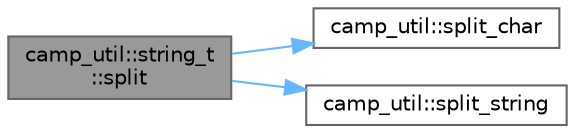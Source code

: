 digraph "camp_util::string_t::split"
{
 // LATEX_PDF_SIZE
  bgcolor="transparent";
  edge [fontname=Helvetica,fontsize=10,labelfontname=Helvetica,labelfontsize=10];
  node [fontname=Helvetica,fontsize=10,shape=box,height=0.2,width=0.4];
  rankdir="LR";
  Node1 [label="camp_util::string_t\l::split",height=0.2,width=0.4,color="gray40", fillcolor="grey60", style="filled", fontcolor="black",tooltip=" "];
  Node1 -> Node2 [color="steelblue1",style="solid"];
  Node2 [label="camp_util::split_char",height=0.2,width=0.4,color="grey40", fillcolor="white", style="filled",URL="$namespacecamp__util.html#aaa1aa26338c97d2b558f14bf9ff7a8ee",tooltip="Splits a string on a substring."];
  Node1 -> Node3 [color="steelblue1",style="solid"];
  Node3 [label="camp_util::split_string",height=0.2,width=0.4,color="grey40", fillcolor="white", style="filled",URL="$namespacecamp__util.html#a272f407b29999a31d70a55b517a4e179",tooltip="Splits a string on a substring."];
}
